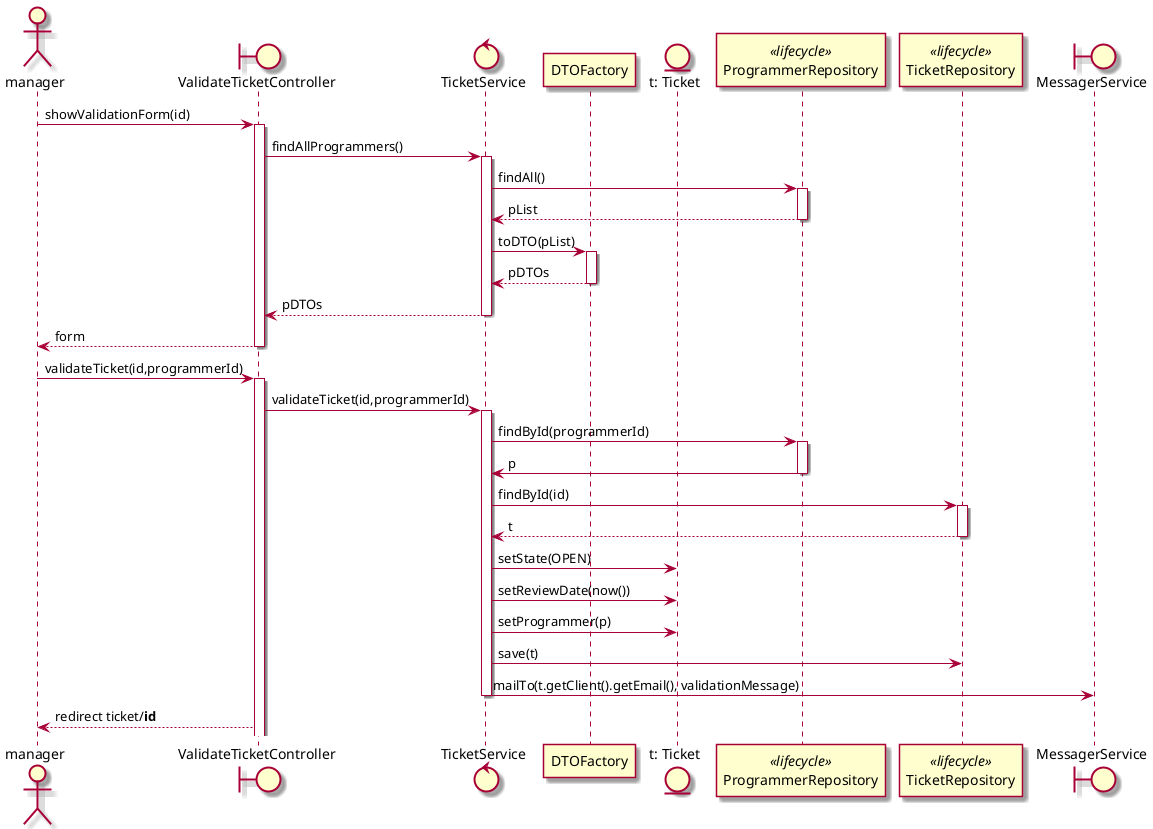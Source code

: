 @startuml diag1
skin rose
actor manager as actor
boundary ValidateTicketController as ui
control TicketService as wf
participant DTOFactory
entity "t: Ticket" as t
participant ProgrammerRepository <<lifecycle>>
participant TicketRepository <<lifecycle>>
boundary MessagerService as ext

actor -> ui ++: showValidationForm(id)
ui -> wf ++: findAllProgrammers()
wf -> ProgrammerRepository ++: findAll()
ProgrammerRepository --> wf -- : pList
wf -> DTOFactory ++ : toDTO(pList)
DTOFactory --> wf --: pDTOs
wf --> ui --: pDTOs
ui --> actor --: form

actor -> ui ++: validateTicket(id,programmerId)
ui -> wf ++ : validateTicket(id,programmerId)
wf -> ProgrammerRepository ++ : findById(programmerId)
ProgrammerRepository -> wf -- : p
wf -> TicketRepository ++: findById(id)
TicketRepository --> wf -- : t
wf -> t : setState(OPEN)
wf -> t : setReviewDate(now())
wf -> t : setProgrammer(p)
wf -> TicketRepository  : save(t)
wf -> ext -- : mailTo(t.getClient().getEmail(), validationMessage)
ui --> actor : redirect ticket/**id**
@enduml


@startuml diag2
skin rose
actor manager as actor
boundary OtherController as ui2

actor -> ui2 : showMe()
ui2 --> actor : result
@enduml
